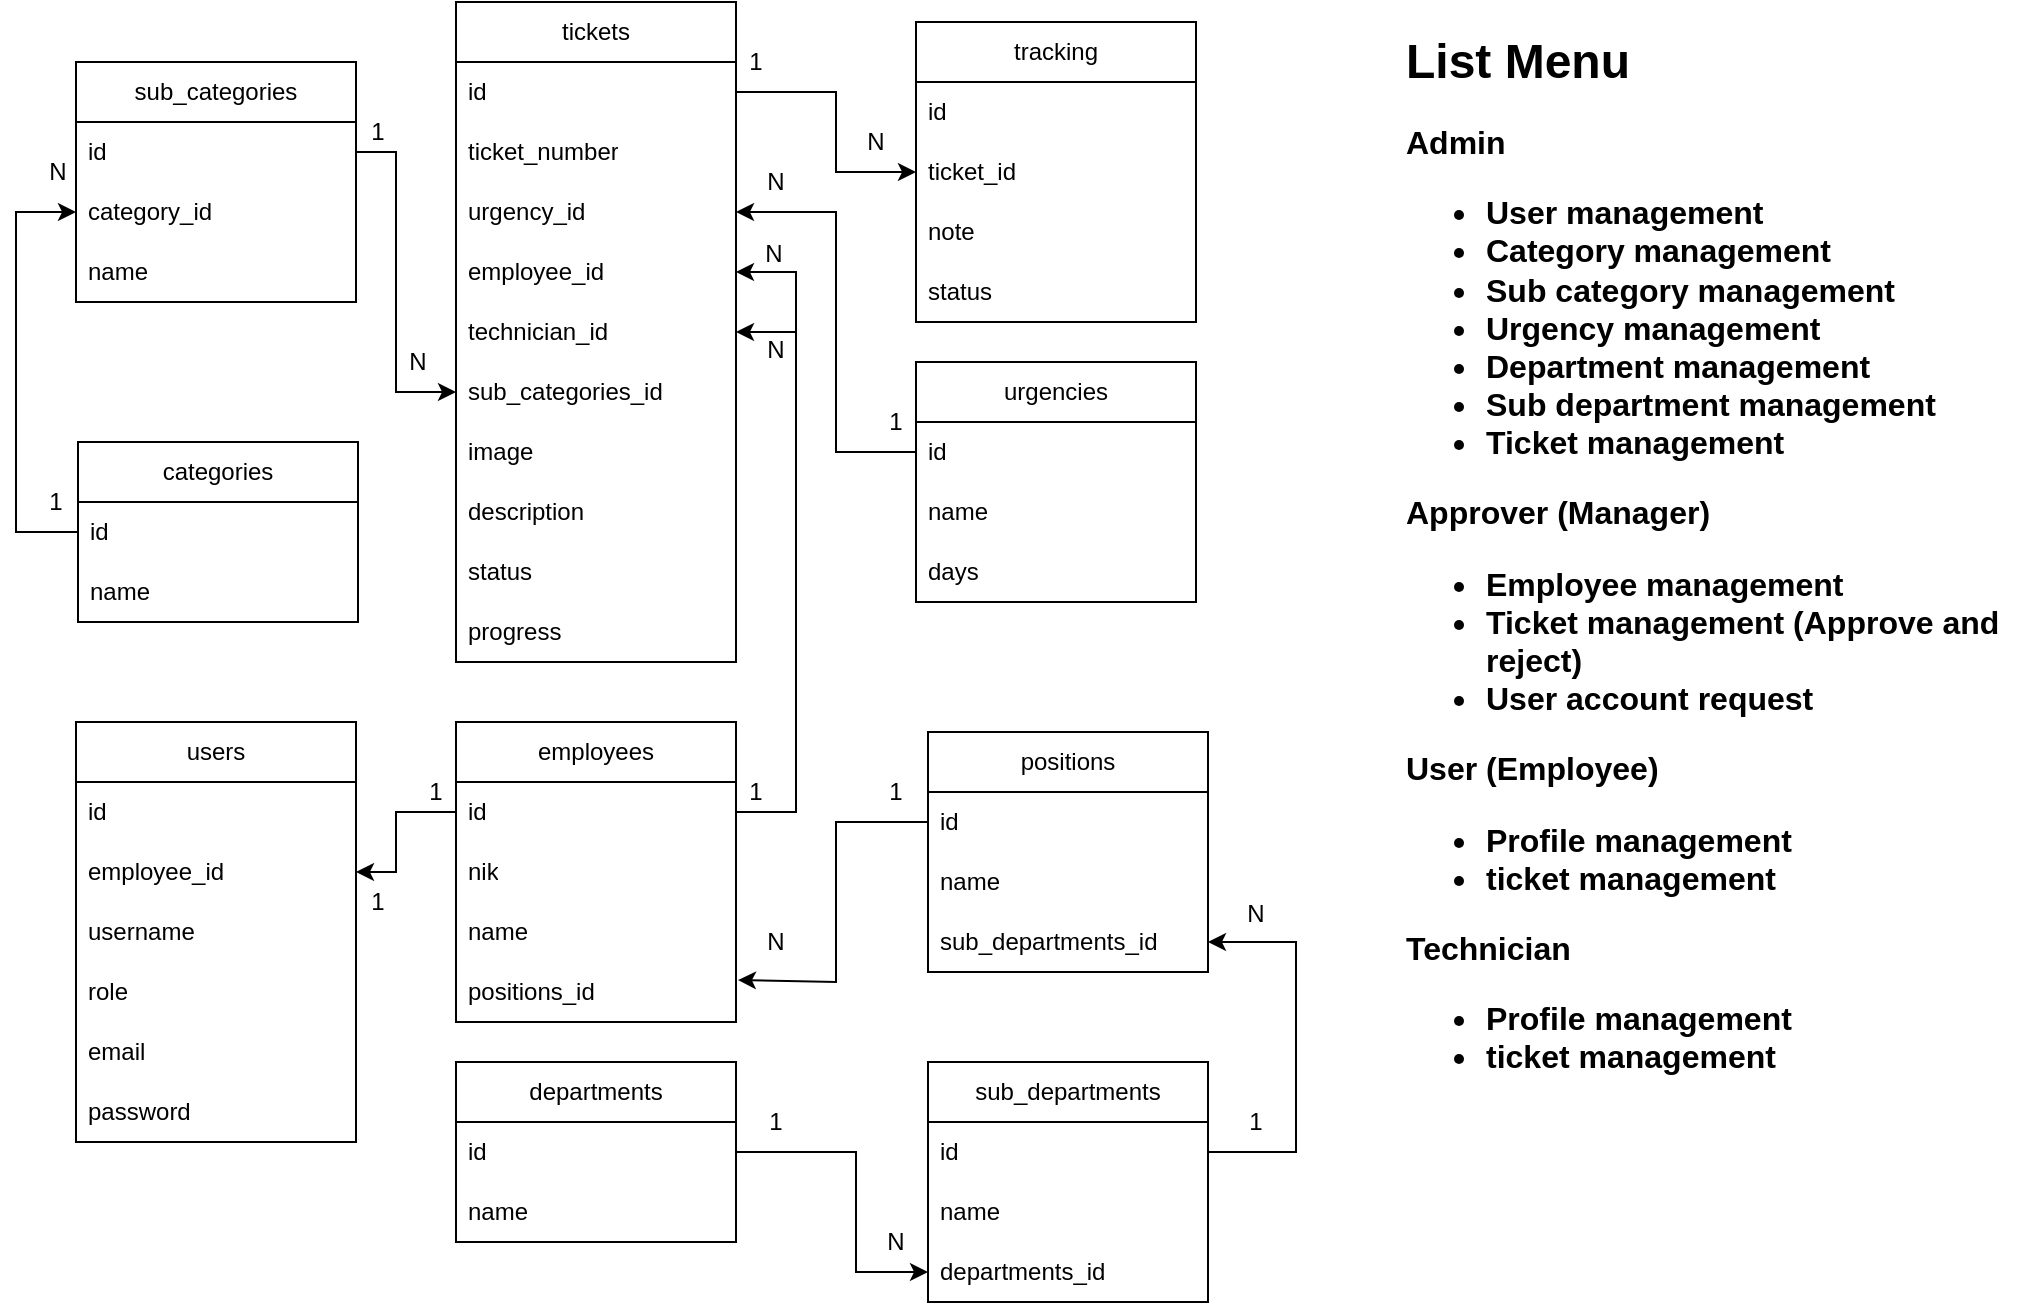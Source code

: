 <mxfile version="20.8.10" type="device"><diagram name="Page-1" id="0EuA_HHqCVJTJ_xs9rzS"><mxGraphModel dx="810" dy="1579" grid="1" gridSize="10" guides="1" tooltips="1" connect="1" arrows="1" fold="1" page="1" pageScale="1" pageWidth="850" pageHeight="1100" math="0" shadow="0"><root><mxCell id="0"/><mxCell id="1" parent="0"/><mxCell id="qsexXVoCJ8P-9sN_48wS-1" value="users" style="swimlane;fontStyle=0;childLayout=stackLayout;horizontal=1;startSize=30;horizontalStack=0;resizeParent=1;resizeParentMax=0;resizeLast=0;collapsible=1;marginBottom=0;whiteSpace=wrap;html=1;" parent="1" vertex="1"><mxGeometry x="100" y="150" width="140" height="210" as="geometry"/></mxCell><mxCell id="qsexXVoCJ8P-9sN_48wS-2" value="id" style="text;strokeColor=none;fillColor=none;align=left;verticalAlign=middle;spacingLeft=4;spacingRight=4;overflow=hidden;points=[[0,0.5],[1,0.5]];portConstraint=eastwest;rotatable=0;whiteSpace=wrap;html=1;" parent="qsexXVoCJ8P-9sN_48wS-1" vertex="1"><mxGeometry y="30" width="140" height="30" as="geometry"/></mxCell><mxCell id="qsexXVoCJ8P-9sN_48wS-28" value="employee_id" style="text;strokeColor=none;fillColor=none;align=left;verticalAlign=middle;spacingLeft=4;spacingRight=4;overflow=hidden;points=[[0,0.5],[1,0.5]];portConstraint=eastwest;rotatable=0;whiteSpace=wrap;html=1;" parent="qsexXVoCJ8P-9sN_48wS-1" vertex="1"><mxGeometry y="60" width="140" height="30" as="geometry"/></mxCell><mxCell id="qsexXVoCJ8P-9sN_48wS-3" value="username" style="text;strokeColor=none;fillColor=none;align=left;verticalAlign=middle;spacingLeft=4;spacingRight=4;overflow=hidden;points=[[0,0.5],[1,0.5]];portConstraint=eastwest;rotatable=0;whiteSpace=wrap;html=1;" parent="qsexXVoCJ8P-9sN_48wS-1" vertex="1"><mxGeometry y="90" width="140" height="30" as="geometry"/></mxCell><mxCell id="LTJpfQezgxCZttNzm3SI-2" value="role" style="text;strokeColor=none;fillColor=none;align=left;verticalAlign=middle;spacingLeft=4;spacingRight=4;overflow=hidden;points=[[0,0.5],[1,0.5]];portConstraint=eastwest;rotatable=0;whiteSpace=wrap;html=1;" vertex="1" parent="qsexXVoCJ8P-9sN_48wS-1"><mxGeometry y="120" width="140" height="30" as="geometry"/></mxCell><mxCell id="qsexXVoCJ8P-9sN_48wS-4" value="email" style="text;strokeColor=none;fillColor=none;align=left;verticalAlign=middle;spacingLeft=4;spacingRight=4;overflow=hidden;points=[[0,0.5],[1,0.5]];portConstraint=eastwest;rotatable=0;whiteSpace=wrap;html=1;" parent="qsexXVoCJ8P-9sN_48wS-1" vertex="1"><mxGeometry y="150" width="140" height="30" as="geometry"/></mxCell><mxCell id="qsexXVoCJ8P-9sN_48wS-5" value="password" style="text;strokeColor=none;fillColor=none;align=left;verticalAlign=middle;spacingLeft=4;spacingRight=4;overflow=hidden;points=[[0,0.5],[1,0.5]];portConstraint=eastwest;rotatable=0;whiteSpace=wrap;html=1;" parent="qsexXVoCJ8P-9sN_48wS-1" vertex="1"><mxGeometry y="180" width="140" height="30" as="geometry"/></mxCell><mxCell id="qsexXVoCJ8P-9sN_48wS-7" value="employees" style="swimlane;fontStyle=0;childLayout=stackLayout;horizontal=1;startSize=30;horizontalStack=0;resizeParent=1;resizeParentMax=0;resizeLast=0;collapsible=1;marginBottom=0;whiteSpace=wrap;html=1;" parent="1" vertex="1"><mxGeometry x="290" y="150" width="140" height="150" as="geometry"/></mxCell><mxCell id="qsexXVoCJ8P-9sN_48wS-8" value="id" style="text;strokeColor=none;fillColor=none;align=left;verticalAlign=middle;spacingLeft=4;spacingRight=4;overflow=hidden;points=[[0,0.5],[1,0.5]];portConstraint=eastwest;rotatable=0;whiteSpace=wrap;html=1;" parent="qsexXVoCJ8P-9sN_48wS-7" vertex="1"><mxGeometry y="30" width="140" height="30" as="geometry"/></mxCell><mxCell id="qsexXVoCJ8P-9sN_48wS-9" value="nik" style="text;strokeColor=none;fillColor=none;align=left;verticalAlign=middle;spacingLeft=4;spacingRight=4;overflow=hidden;points=[[0,0.5],[1,0.5]];portConstraint=eastwest;rotatable=0;whiteSpace=wrap;html=1;" parent="qsexXVoCJ8P-9sN_48wS-7" vertex="1"><mxGeometry y="60" width="140" height="30" as="geometry"/></mxCell><mxCell id="qsexXVoCJ8P-9sN_48wS-10" value="name" style="text;strokeColor=none;fillColor=none;align=left;verticalAlign=middle;spacingLeft=4;spacingRight=4;overflow=hidden;points=[[0,0.5],[1,0.5]];portConstraint=eastwest;rotatable=0;whiteSpace=wrap;html=1;" parent="qsexXVoCJ8P-9sN_48wS-7" vertex="1"><mxGeometry y="90" width="140" height="30" as="geometry"/></mxCell><mxCell id="qsexXVoCJ8P-9sN_48wS-11" value="positions_id" style="text;strokeColor=none;fillColor=none;align=left;verticalAlign=middle;spacingLeft=4;spacingRight=4;overflow=hidden;points=[[0,0.5],[1,0.5]];portConstraint=eastwest;rotatable=0;whiteSpace=wrap;html=1;" parent="qsexXVoCJ8P-9sN_48wS-7" vertex="1"><mxGeometry y="120" width="140" height="30" as="geometry"/></mxCell><mxCell id="qsexXVoCJ8P-9sN_48wS-21" value="positions" style="swimlane;fontStyle=0;childLayout=stackLayout;horizontal=1;startSize=30;horizontalStack=0;resizeParent=1;resizeParentMax=0;resizeLast=0;collapsible=1;marginBottom=0;whiteSpace=wrap;html=1;" parent="1" vertex="1"><mxGeometry x="526" y="155" width="140" height="120" as="geometry"/></mxCell><mxCell id="qsexXVoCJ8P-9sN_48wS-22" value="id" style="text;strokeColor=none;fillColor=none;align=left;verticalAlign=middle;spacingLeft=4;spacingRight=4;overflow=hidden;points=[[0,0.5],[1,0.5]];portConstraint=eastwest;rotatable=0;whiteSpace=wrap;html=1;" parent="qsexXVoCJ8P-9sN_48wS-21" vertex="1"><mxGeometry y="30" width="140" height="30" as="geometry"/></mxCell><mxCell id="qsexXVoCJ8P-9sN_48wS-23" value="name" style="text;strokeColor=none;fillColor=none;align=left;verticalAlign=middle;spacingLeft=4;spacingRight=4;overflow=hidden;points=[[0,0.5],[1,0.5]];portConstraint=eastwest;rotatable=0;whiteSpace=wrap;html=1;" parent="qsexXVoCJ8P-9sN_48wS-21" vertex="1"><mxGeometry y="60" width="140" height="30" as="geometry"/></mxCell><mxCell id="qsexXVoCJ8P-9sN_48wS-29" value="sub_departments_id" style="text;strokeColor=none;fillColor=none;align=left;verticalAlign=middle;spacingLeft=4;spacingRight=4;overflow=hidden;points=[[0,0.5],[1,0.5]];portConstraint=eastwest;rotatable=0;whiteSpace=wrap;html=1;" parent="qsexXVoCJ8P-9sN_48wS-21" vertex="1"><mxGeometry y="90" width="140" height="30" as="geometry"/></mxCell><mxCell id="qsexXVoCJ8P-9sN_48wS-31" value="" style="endArrow=classic;html=1;rounded=0;exitX=0;exitY=0.5;exitDx=0;exitDy=0;entryX=1.007;entryY=0.3;entryDx=0;entryDy=0;entryPerimeter=0;" parent="1" source="qsexXVoCJ8P-9sN_48wS-22" target="qsexXVoCJ8P-9sN_48wS-11" edge="1"><mxGeometry width="50" height="50" relative="1" as="geometry"><mxPoint x="400" y="310" as="sourcePoint"/><mxPoint x="450" y="260" as="targetPoint"/><Array as="points"><mxPoint x="480" y="200"/><mxPoint x="480" y="280"/></Array></mxGeometry></mxCell><mxCell id="qsexXVoCJ8P-9sN_48wS-32" value="" style="endArrow=classic;html=1;rounded=0;exitX=0;exitY=0.5;exitDx=0;exitDy=0;entryX=1;entryY=0.5;entryDx=0;entryDy=0;" parent="1" source="qsexXVoCJ8P-9sN_48wS-8" target="qsexXVoCJ8P-9sN_48wS-28" edge="1"><mxGeometry width="50" height="50" relative="1" as="geometry"><mxPoint x="400" y="310" as="sourcePoint"/><mxPoint x="450" y="260" as="targetPoint"/><Array as="points"><mxPoint x="260" y="195"/><mxPoint x="260" y="225"/></Array></mxGeometry></mxCell><mxCell id="qsexXVoCJ8P-9sN_48wS-34" value="sub_departments" style="swimlane;fontStyle=0;childLayout=stackLayout;horizontal=1;startSize=30;horizontalStack=0;resizeParent=1;resizeParentMax=0;resizeLast=0;collapsible=1;marginBottom=0;whiteSpace=wrap;html=1;" parent="1" vertex="1"><mxGeometry x="526" y="320" width="140" height="120" as="geometry"/></mxCell><mxCell id="qsexXVoCJ8P-9sN_48wS-35" value="id" style="text;strokeColor=none;fillColor=none;align=left;verticalAlign=middle;spacingLeft=4;spacingRight=4;overflow=hidden;points=[[0,0.5],[1,0.5]];portConstraint=eastwest;rotatable=0;whiteSpace=wrap;html=1;" parent="qsexXVoCJ8P-9sN_48wS-34" vertex="1"><mxGeometry y="30" width="140" height="30" as="geometry"/></mxCell><mxCell id="qsexXVoCJ8P-9sN_48wS-36" value="name" style="text;strokeColor=none;fillColor=none;align=left;verticalAlign=middle;spacingLeft=4;spacingRight=4;overflow=hidden;points=[[0,0.5],[1,0.5]];portConstraint=eastwest;rotatable=0;whiteSpace=wrap;html=1;" parent="qsexXVoCJ8P-9sN_48wS-34" vertex="1"><mxGeometry y="60" width="140" height="30" as="geometry"/></mxCell><mxCell id="qsexXVoCJ8P-9sN_48wS-42" value="departments_id" style="text;strokeColor=none;fillColor=none;align=left;verticalAlign=middle;spacingLeft=4;spacingRight=4;overflow=hidden;points=[[0,0.5],[1,0.5]];portConstraint=eastwest;rotatable=0;whiteSpace=wrap;html=1;" parent="qsexXVoCJ8P-9sN_48wS-34" vertex="1"><mxGeometry y="90" width="140" height="30" as="geometry"/></mxCell><mxCell id="qsexXVoCJ8P-9sN_48wS-38" value="" style="endArrow=classic;html=1;rounded=0;exitX=1;exitY=0.5;exitDx=0;exitDy=0;entryX=1;entryY=0.5;entryDx=0;entryDy=0;" parent="1" source="qsexXVoCJ8P-9sN_48wS-35" target="qsexXVoCJ8P-9sN_48wS-29" edge="1"><mxGeometry width="50" height="50" relative="1" as="geometry"><mxPoint x="400" y="310" as="sourcePoint"/><mxPoint x="450" y="260" as="targetPoint"/><Array as="points"><mxPoint x="710" y="365"/><mxPoint x="710" y="260"/></Array></mxGeometry></mxCell><mxCell id="qsexXVoCJ8P-9sN_48wS-39" value="departments" style="swimlane;fontStyle=0;childLayout=stackLayout;horizontal=1;startSize=30;horizontalStack=0;resizeParent=1;resizeParentMax=0;resizeLast=0;collapsible=1;marginBottom=0;whiteSpace=wrap;html=1;" parent="1" vertex="1"><mxGeometry x="290" y="320" width="140" height="90" as="geometry"/></mxCell><mxCell id="qsexXVoCJ8P-9sN_48wS-40" value="id" style="text;strokeColor=none;fillColor=none;align=left;verticalAlign=middle;spacingLeft=4;spacingRight=4;overflow=hidden;points=[[0,0.5],[1,0.5]];portConstraint=eastwest;rotatable=0;whiteSpace=wrap;html=1;" parent="qsexXVoCJ8P-9sN_48wS-39" vertex="1"><mxGeometry y="30" width="140" height="30" as="geometry"/></mxCell><mxCell id="qsexXVoCJ8P-9sN_48wS-41" value="name" style="text;strokeColor=none;fillColor=none;align=left;verticalAlign=middle;spacingLeft=4;spacingRight=4;overflow=hidden;points=[[0,0.5],[1,0.5]];portConstraint=eastwest;rotatable=0;whiteSpace=wrap;html=1;" parent="qsexXVoCJ8P-9sN_48wS-39" vertex="1"><mxGeometry y="60" width="140" height="30" as="geometry"/></mxCell><mxCell id="qsexXVoCJ8P-9sN_48wS-43" value="" style="endArrow=classic;html=1;rounded=0;exitX=1;exitY=0.5;exitDx=0;exitDy=0;entryX=0;entryY=0.5;entryDx=0;entryDy=0;" parent="1" source="qsexXVoCJ8P-9sN_48wS-40" target="qsexXVoCJ8P-9sN_48wS-42" edge="1"><mxGeometry width="50" height="50" relative="1" as="geometry"><mxPoint x="400" y="310" as="sourcePoint"/><mxPoint x="450" y="260" as="targetPoint"/><Array as="points"><mxPoint x="490" y="365"/><mxPoint x="490" y="425"/></Array></mxGeometry></mxCell><mxCell id="qsexXVoCJ8P-9sN_48wS-44" value="tickets" style="swimlane;fontStyle=0;childLayout=stackLayout;horizontal=1;startSize=30;horizontalStack=0;resizeParent=1;resizeParentMax=0;resizeLast=0;collapsible=1;marginBottom=0;whiteSpace=wrap;html=1;" parent="1" vertex="1"><mxGeometry x="290" y="-210" width="140" height="330" as="geometry"/></mxCell><mxCell id="qsexXVoCJ8P-9sN_48wS-45" value="id" style="text;strokeColor=none;fillColor=none;align=left;verticalAlign=middle;spacingLeft=4;spacingRight=4;overflow=hidden;points=[[0,0.5],[1,0.5]];portConstraint=eastwest;rotatable=0;whiteSpace=wrap;html=1;" parent="qsexXVoCJ8P-9sN_48wS-44" vertex="1"><mxGeometry y="30" width="140" height="30" as="geometry"/></mxCell><mxCell id="qsexXVoCJ8P-9sN_48wS-46" value="ticket_number" style="text;strokeColor=none;fillColor=none;align=left;verticalAlign=middle;spacingLeft=4;spacingRight=4;overflow=hidden;points=[[0,0.5],[1,0.5]];portConstraint=eastwest;rotatable=0;whiteSpace=wrap;html=1;" parent="qsexXVoCJ8P-9sN_48wS-44" vertex="1"><mxGeometry y="60" width="140" height="30" as="geometry"/></mxCell><mxCell id="qsexXVoCJ8P-9sN_48wS-87" value="urgency_id" style="text;strokeColor=none;fillColor=none;align=left;verticalAlign=middle;spacingLeft=4;spacingRight=4;overflow=hidden;points=[[0,0.5],[1,0.5]];portConstraint=eastwest;rotatable=0;whiteSpace=wrap;html=1;" parent="qsexXVoCJ8P-9sN_48wS-44" vertex="1"><mxGeometry y="90" width="140" height="30" as="geometry"/></mxCell><mxCell id="qsexXVoCJ8P-9sN_48wS-47" value="employee_id" style="text;strokeColor=none;fillColor=none;align=left;verticalAlign=middle;spacingLeft=4;spacingRight=4;overflow=hidden;points=[[0,0.5],[1,0.5]];portConstraint=eastwest;rotatable=0;whiteSpace=wrap;html=1;" parent="qsexXVoCJ8P-9sN_48wS-44" vertex="1"><mxGeometry y="120" width="140" height="30" as="geometry"/></mxCell><mxCell id="qsexXVoCJ8P-9sN_48wS-54" value="technician_id" style="text;strokeColor=none;fillColor=none;align=left;verticalAlign=middle;spacingLeft=4;spacingRight=4;overflow=hidden;points=[[0,0.5],[1,0.5]];portConstraint=eastwest;rotatable=0;whiteSpace=wrap;html=1;" parent="qsexXVoCJ8P-9sN_48wS-44" vertex="1"><mxGeometry y="150" width="140" height="30" as="geometry"/></mxCell><mxCell id="qsexXVoCJ8P-9sN_48wS-48" value="sub_categories_id" style="text;strokeColor=none;fillColor=none;align=left;verticalAlign=middle;spacingLeft=4;spacingRight=4;overflow=hidden;points=[[0,0.5],[1,0.5]];portConstraint=eastwest;rotatable=0;whiteSpace=wrap;html=1;" parent="qsexXVoCJ8P-9sN_48wS-44" vertex="1"><mxGeometry y="180" width="140" height="30" as="geometry"/></mxCell><mxCell id="qsexXVoCJ8P-9sN_48wS-49" value="image" style="text;strokeColor=none;fillColor=none;align=left;verticalAlign=middle;spacingLeft=4;spacingRight=4;overflow=hidden;points=[[0,0.5],[1,0.5]];portConstraint=eastwest;rotatable=0;whiteSpace=wrap;html=1;" parent="qsexXVoCJ8P-9sN_48wS-44" vertex="1"><mxGeometry y="210" width="140" height="30" as="geometry"/></mxCell><mxCell id="qsexXVoCJ8P-9sN_48wS-51" value="description" style="text;strokeColor=none;fillColor=none;align=left;verticalAlign=middle;spacingLeft=4;spacingRight=4;overflow=hidden;points=[[0,0.5],[1,0.5]];portConstraint=eastwest;rotatable=0;whiteSpace=wrap;html=1;" parent="qsexXVoCJ8P-9sN_48wS-44" vertex="1"><mxGeometry y="240" width="140" height="30" as="geometry"/></mxCell><mxCell id="qsexXVoCJ8P-9sN_48wS-52" value="status" style="text;strokeColor=none;fillColor=none;align=left;verticalAlign=middle;spacingLeft=4;spacingRight=4;overflow=hidden;points=[[0,0.5],[1,0.5]];portConstraint=eastwest;rotatable=0;whiteSpace=wrap;html=1;" parent="qsexXVoCJ8P-9sN_48wS-44" vertex="1"><mxGeometry y="270" width="140" height="30" as="geometry"/></mxCell><mxCell id="qsexXVoCJ8P-9sN_48wS-53" value="progress" style="text;strokeColor=none;fillColor=none;align=left;verticalAlign=middle;spacingLeft=4;spacingRight=4;overflow=hidden;points=[[0,0.5],[1,0.5]];portConstraint=eastwest;rotatable=0;whiteSpace=wrap;html=1;" parent="qsexXVoCJ8P-9sN_48wS-44" vertex="1"><mxGeometry y="300" width="140" height="30" as="geometry"/></mxCell><mxCell id="qsexXVoCJ8P-9sN_48wS-55" value="" style="endArrow=classic;html=1;rounded=0;entryX=1;entryY=0.5;entryDx=0;entryDy=0;exitX=1;exitY=0.5;exitDx=0;exitDy=0;" parent="1" source="qsexXVoCJ8P-9sN_48wS-8" target="qsexXVoCJ8P-9sN_48wS-47" edge="1"><mxGeometry width="50" height="50" relative="1" as="geometry"><mxPoint x="160" y="100" as="sourcePoint"/><mxPoint x="210" y="50" as="targetPoint"/><Array as="points"><mxPoint x="460" y="195"/><mxPoint x="460" y="-75"/></Array></mxGeometry></mxCell><mxCell id="qsexXVoCJ8P-9sN_48wS-57" value="" style="endArrow=classic;html=1;rounded=0;entryX=1;entryY=0.5;entryDx=0;entryDy=0;exitX=1;exitY=0.5;exitDx=0;exitDy=0;" parent="1" source="qsexXVoCJ8P-9sN_48wS-8" target="qsexXVoCJ8P-9sN_48wS-54" edge="1"><mxGeometry width="50" height="50" relative="1" as="geometry"><mxPoint x="160" y="100" as="sourcePoint"/><mxPoint x="210" y="50" as="targetPoint"/><Array as="points"><mxPoint x="460" y="195"/><mxPoint x="460" y="-45"/></Array></mxGeometry></mxCell><mxCell id="qsexXVoCJ8P-9sN_48wS-58" value="categories" style="swimlane;fontStyle=0;childLayout=stackLayout;horizontal=1;startSize=30;horizontalStack=0;resizeParent=1;resizeParentMax=0;resizeLast=0;collapsible=1;marginBottom=0;whiteSpace=wrap;html=1;" parent="1" vertex="1"><mxGeometry x="101" y="10" width="140" height="90" as="geometry"/></mxCell><mxCell id="qsexXVoCJ8P-9sN_48wS-59" value="id" style="text;strokeColor=none;fillColor=none;align=left;verticalAlign=middle;spacingLeft=4;spacingRight=4;overflow=hidden;points=[[0,0.5],[1,0.5]];portConstraint=eastwest;rotatable=0;whiteSpace=wrap;html=1;" parent="qsexXVoCJ8P-9sN_48wS-58" vertex="1"><mxGeometry y="30" width="140" height="30" as="geometry"/></mxCell><mxCell id="qsexXVoCJ8P-9sN_48wS-60" value="name" style="text;strokeColor=none;fillColor=none;align=left;verticalAlign=middle;spacingLeft=4;spacingRight=4;overflow=hidden;points=[[0,0.5],[1,0.5]];portConstraint=eastwest;rotatable=0;whiteSpace=wrap;html=1;" parent="qsexXVoCJ8P-9sN_48wS-58" vertex="1"><mxGeometry y="60" width="140" height="30" as="geometry"/></mxCell><mxCell id="qsexXVoCJ8P-9sN_48wS-64" value="sub_categories" style="swimlane;fontStyle=0;childLayout=stackLayout;horizontal=1;startSize=30;horizontalStack=0;resizeParent=1;resizeParentMax=0;resizeLast=0;collapsible=1;marginBottom=0;whiteSpace=wrap;html=1;" parent="1" vertex="1"><mxGeometry x="100" y="-180" width="140" height="120" as="geometry"/></mxCell><mxCell id="qsexXVoCJ8P-9sN_48wS-65" value="id" style="text;strokeColor=none;fillColor=none;align=left;verticalAlign=middle;spacingLeft=4;spacingRight=4;overflow=hidden;points=[[0,0.5],[1,0.5]];portConstraint=eastwest;rotatable=0;whiteSpace=wrap;html=1;" parent="qsexXVoCJ8P-9sN_48wS-64" vertex="1"><mxGeometry y="30" width="140" height="30" as="geometry"/></mxCell><mxCell id="qsexXVoCJ8P-9sN_48wS-67" value="category_id" style="text;strokeColor=none;fillColor=none;align=left;verticalAlign=middle;spacingLeft=4;spacingRight=4;overflow=hidden;points=[[0,0.5],[1,0.5]];portConstraint=eastwest;rotatable=0;whiteSpace=wrap;html=1;" parent="qsexXVoCJ8P-9sN_48wS-64" vertex="1"><mxGeometry y="60" width="140" height="30" as="geometry"/></mxCell><mxCell id="qsexXVoCJ8P-9sN_48wS-66" value="name" style="text;strokeColor=none;fillColor=none;align=left;verticalAlign=middle;spacingLeft=4;spacingRight=4;overflow=hidden;points=[[0,0.5],[1,0.5]];portConstraint=eastwest;rotatable=0;whiteSpace=wrap;html=1;" parent="qsexXVoCJ8P-9sN_48wS-64" vertex="1"><mxGeometry y="90" width="140" height="30" as="geometry"/></mxCell><mxCell id="qsexXVoCJ8P-9sN_48wS-68" value="" style="endArrow=classic;html=1;rounded=0;exitX=0;exitY=0.5;exitDx=0;exitDy=0;entryX=0;entryY=0.5;entryDx=0;entryDy=0;" parent="1" source="qsexXVoCJ8P-9sN_48wS-59" target="qsexXVoCJ8P-9sN_48wS-67" edge="1"><mxGeometry width="50" height="50" relative="1" as="geometry"><mxPoint x="290" y="80" as="sourcePoint"/><mxPoint x="340" y="30" as="targetPoint"/><Array as="points"><mxPoint x="70" y="55"/><mxPoint x="70" y="-105"/></Array></mxGeometry></mxCell><mxCell id="qsexXVoCJ8P-9sN_48wS-69" value="" style="endArrow=classic;html=1;rounded=0;exitX=1;exitY=0.5;exitDx=0;exitDy=0;entryX=0;entryY=0.5;entryDx=0;entryDy=0;" parent="1" source="qsexXVoCJ8P-9sN_48wS-65" target="qsexXVoCJ8P-9sN_48wS-48" edge="1"><mxGeometry width="50" height="50" relative="1" as="geometry"><mxPoint x="290" y="80" as="sourcePoint"/><mxPoint x="340" y="30" as="targetPoint"/><Array as="points"><mxPoint x="260" y="-135"/><mxPoint x="260" y="-15"/></Array></mxGeometry></mxCell><mxCell id="qsexXVoCJ8P-9sN_48wS-70" value="tracking" style="swimlane;fontStyle=0;childLayout=stackLayout;horizontal=1;startSize=30;horizontalStack=0;resizeParent=1;resizeParentMax=0;resizeLast=0;collapsible=1;marginBottom=0;whiteSpace=wrap;html=1;" parent="1" vertex="1"><mxGeometry x="520" y="-200" width="140" height="150" as="geometry"/></mxCell><mxCell id="qsexXVoCJ8P-9sN_48wS-71" value="id" style="text;strokeColor=none;fillColor=none;align=left;verticalAlign=middle;spacingLeft=4;spacingRight=4;overflow=hidden;points=[[0,0.5],[1,0.5]];portConstraint=eastwest;rotatable=0;whiteSpace=wrap;html=1;" parent="qsexXVoCJ8P-9sN_48wS-70" vertex="1"><mxGeometry y="30" width="140" height="30" as="geometry"/></mxCell><mxCell id="qsexXVoCJ8P-9sN_48wS-80" value="ticket_id" style="text;strokeColor=none;fillColor=none;align=left;verticalAlign=middle;spacingLeft=4;spacingRight=4;overflow=hidden;points=[[0,0.5],[1,0.5]];portConstraint=eastwest;rotatable=0;whiteSpace=wrap;html=1;" parent="qsexXVoCJ8P-9sN_48wS-70" vertex="1"><mxGeometry y="60" width="140" height="30" as="geometry"/></mxCell><mxCell id="qsexXVoCJ8P-9sN_48wS-72" value="note" style="text;strokeColor=none;fillColor=none;align=left;verticalAlign=middle;spacingLeft=4;spacingRight=4;overflow=hidden;points=[[0,0.5],[1,0.5]];portConstraint=eastwest;rotatable=0;whiteSpace=wrap;html=1;" parent="qsexXVoCJ8P-9sN_48wS-70" vertex="1"><mxGeometry y="90" width="140" height="30" as="geometry"/></mxCell><mxCell id="qsexXVoCJ8P-9sN_48wS-73" value="status" style="text;strokeColor=none;fillColor=none;align=left;verticalAlign=middle;spacingLeft=4;spacingRight=4;overflow=hidden;points=[[0,0.5],[1,0.5]];portConstraint=eastwest;rotatable=0;whiteSpace=wrap;html=1;" parent="qsexXVoCJ8P-9sN_48wS-70" vertex="1"><mxGeometry y="120" width="140" height="30" as="geometry"/></mxCell><mxCell id="qsexXVoCJ8P-9sN_48wS-81" value="" style="endArrow=classic;html=1;rounded=0;exitX=1;exitY=0.5;exitDx=0;exitDy=0;entryX=0;entryY=0.5;entryDx=0;entryDy=0;" parent="1" source="qsexXVoCJ8P-9sN_48wS-45" target="qsexXVoCJ8P-9sN_48wS-80" edge="1"><mxGeometry width="50" height="50" relative="1" as="geometry"><mxPoint x="290" y="70" as="sourcePoint"/><mxPoint x="340" y="20" as="targetPoint"/><Array as="points"><mxPoint x="480" y="-165"/><mxPoint x="480" y="-125"/></Array></mxGeometry></mxCell><mxCell id="qsexXVoCJ8P-9sN_48wS-82" value="urgencies" style="swimlane;fontStyle=0;childLayout=stackLayout;horizontal=1;startSize=30;horizontalStack=0;resizeParent=1;resizeParentMax=0;resizeLast=0;collapsible=1;marginBottom=0;whiteSpace=wrap;html=1;" parent="1" vertex="1"><mxGeometry x="520" y="-30" width="140" height="120" as="geometry"/></mxCell><mxCell id="qsexXVoCJ8P-9sN_48wS-83" value="id" style="text;strokeColor=none;fillColor=none;align=left;verticalAlign=middle;spacingLeft=4;spacingRight=4;overflow=hidden;points=[[0,0.5],[1,0.5]];portConstraint=eastwest;rotatable=0;whiteSpace=wrap;html=1;" parent="qsexXVoCJ8P-9sN_48wS-82" vertex="1"><mxGeometry y="30" width="140" height="30" as="geometry"/></mxCell><mxCell id="qsexXVoCJ8P-9sN_48wS-84" value="name" style="text;strokeColor=none;fillColor=none;align=left;verticalAlign=middle;spacingLeft=4;spacingRight=4;overflow=hidden;points=[[0,0.5],[1,0.5]];portConstraint=eastwest;rotatable=0;whiteSpace=wrap;html=1;" parent="qsexXVoCJ8P-9sN_48wS-82" vertex="1"><mxGeometry y="60" width="140" height="30" as="geometry"/></mxCell><mxCell id="qsexXVoCJ8P-9sN_48wS-85" value="days" style="text;strokeColor=none;fillColor=none;align=left;verticalAlign=middle;spacingLeft=4;spacingRight=4;overflow=hidden;points=[[0,0.5],[1,0.5]];portConstraint=eastwest;rotatable=0;whiteSpace=wrap;html=1;" parent="qsexXVoCJ8P-9sN_48wS-82" vertex="1"><mxGeometry y="90" width="140" height="30" as="geometry"/></mxCell><mxCell id="qsexXVoCJ8P-9sN_48wS-88" value="" style="endArrow=classic;html=1;rounded=0;entryX=1;entryY=0.5;entryDx=0;entryDy=0;exitX=0;exitY=0.5;exitDx=0;exitDy=0;" parent="1" source="qsexXVoCJ8P-9sN_48wS-83" target="qsexXVoCJ8P-9sN_48wS-87" edge="1"><mxGeometry width="50" height="50" relative="1" as="geometry"><mxPoint x="290" y="-40" as="sourcePoint"/><mxPoint x="340" y="-90" as="targetPoint"/><Array as="points"><mxPoint x="480" y="15"/><mxPoint x="480" y="-105"/></Array></mxGeometry></mxCell><mxCell id="qsexXVoCJ8P-9sN_48wS-89" value="1" style="text;html=1;strokeColor=none;fillColor=none;align=center;verticalAlign=middle;whiteSpace=wrap;rounded=0;" parent="1" vertex="1"><mxGeometry x="440" y="340" width="20" height="20" as="geometry"/></mxCell><mxCell id="qsexXVoCJ8P-9sN_48wS-90" value="N" style="text;html=1;strokeColor=none;fillColor=none;align=center;verticalAlign=middle;whiteSpace=wrap;rounded=0;" parent="1" vertex="1"><mxGeometry x="500" y="400" width="20" height="20" as="geometry"/></mxCell><mxCell id="qsexXVoCJ8P-9sN_48wS-91" value="1" style="text;html=1;strokeColor=none;fillColor=none;align=center;verticalAlign=middle;whiteSpace=wrap;rounded=0;" parent="1" vertex="1"><mxGeometry x="680" y="340" width="20" height="20" as="geometry"/></mxCell><mxCell id="qsexXVoCJ8P-9sN_48wS-92" value="N" style="text;html=1;strokeColor=none;fillColor=none;align=center;verticalAlign=middle;whiteSpace=wrap;rounded=0;" parent="1" vertex="1"><mxGeometry x="680" y="236" width="20" height="20" as="geometry"/></mxCell><mxCell id="qsexXVoCJ8P-9sN_48wS-93" value="1" style="text;html=1;strokeColor=none;fillColor=none;align=center;verticalAlign=middle;whiteSpace=wrap;rounded=0;" parent="1" vertex="1"><mxGeometry x="500" y="175" width="20" height="20" as="geometry"/></mxCell><mxCell id="qsexXVoCJ8P-9sN_48wS-94" value="N" style="text;html=1;strokeColor=none;fillColor=none;align=center;verticalAlign=middle;whiteSpace=wrap;rounded=0;" parent="1" vertex="1"><mxGeometry x="440" y="250" width="20" height="20" as="geometry"/></mxCell><mxCell id="qsexXVoCJ8P-9sN_48wS-95" value="1" style="text;html=1;strokeColor=none;fillColor=none;align=center;verticalAlign=middle;whiteSpace=wrap;rounded=0;" parent="1" vertex="1"><mxGeometry x="270" y="175" width="20" height="20" as="geometry"/></mxCell><mxCell id="qsexXVoCJ8P-9sN_48wS-96" value="1" style="text;html=1;strokeColor=none;fillColor=none;align=center;verticalAlign=middle;whiteSpace=wrap;rounded=0;" parent="1" vertex="1"><mxGeometry x="241" y="230" width="20" height="20" as="geometry"/></mxCell><mxCell id="qsexXVoCJ8P-9sN_48wS-97" value="1" style="text;html=1;strokeColor=none;fillColor=none;align=center;verticalAlign=middle;whiteSpace=wrap;rounded=0;" parent="1" vertex="1"><mxGeometry x="80" y="30" width="20" height="20" as="geometry"/></mxCell><mxCell id="qsexXVoCJ8P-9sN_48wS-98" value="N" style="text;html=1;strokeColor=none;fillColor=none;align=center;verticalAlign=middle;whiteSpace=wrap;rounded=0;" parent="1" vertex="1"><mxGeometry x="81" y="-135" width="20" height="20" as="geometry"/></mxCell><mxCell id="qsexXVoCJ8P-9sN_48wS-99" value="1" style="text;html=1;strokeColor=none;fillColor=none;align=center;verticalAlign=middle;whiteSpace=wrap;rounded=0;" parent="1" vertex="1"><mxGeometry x="241" y="-155" width="20" height="20" as="geometry"/></mxCell><mxCell id="qsexXVoCJ8P-9sN_48wS-100" value="N" style="text;html=1;strokeColor=none;fillColor=none;align=center;verticalAlign=middle;whiteSpace=wrap;rounded=0;" parent="1" vertex="1"><mxGeometry x="261" y="-40" width="20" height="20" as="geometry"/></mxCell><mxCell id="qsexXVoCJ8P-9sN_48wS-101" value="1" style="text;html=1;strokeColor=none;fillColor=none;align=center;verticalAlign=middle;whiteSpace=wrap;rounded=0;" parent="1" vertex="1"><mxGeometry x="430" y="-190" width="20" height="20" as="geometry"/></mxCell><mxCell id="qsexXVoCJ8P-9sN_48wS-102" value="N" style="text;html=1;strokeColor=none;fillColor=none;align=center;verticalAlign=middle;whiteSpace=wrap;rounded=0;" parent="1" vertex="1"><mxGeometry x="490" y="-150" width="20" height="20" as="geometry"/></mxCell><mxCell id="qsexXVoCJ8P-9sN_48wS-103" value="N" style="text;html=1;strokeColor=none;fillColor=none;align=center;verticalAlign=middle;whiteSpace=wrap;rounded=0;" parent="1" vertex="1"><mxGeometry x="440" y="-130" width="20" height="20" as="geometry"/></mxCell><mxCell id="qsexXVoCJ8P-9sN_48wS-104" value="1" style="text;html=1;strokeColor=none;fillColor=none;align=center;verticalAlign=middle;whiteSpace=wrap;rounded=0;" parent="1" vertex="1"><mxGeometry x="500" y="-10" width="20" height="20" as="geometry"/></mxCell><mxCell id="qsexXVoCJ8P-9sN_48wS-105" value="1" style="text;html=1;strokeColor=none;fillColor=none;align=center;verticalAlign=middle;whiteSpace=wrap;rounded=0;" parent="1" vertex="1"><mxGeometry x="430" y="175" width="20" height="20" as="geometry"/></mxCell><mxCell id="qsexXVoCJ8P-9sN_48wS-106" value="N" style="text;html=1;strokeColor=none;fillColor=none;align=center;verticalAlign=middle;whiteSpace=wrap;rounded=0;" parent="1" vertex="1"><mxGeometry x="440" y="-46" width="20" height="20" as="geometry"/></mxCell><mxCell id="qsexXVoCJ8P-9sN_48wS-107" value="N" style="text;html=1;strokeColor=none;fillColor=none;align=center;verticalAlign=middle;whiteSpace=wrap;rounded=0;" parent="1" vertex="1"><mxGeometry x="439" y="-94" width="20" height="20" as="geometry"/></mxCell><mxCell id="LTJpfQezgxCZttNzm3SI-1" value="&lt;h1&gt;List Menu&lt;/h1&gt;&lt;div style=&quot;font-size: 16px;&quot;&gt;&lt;b style=&quot;&quot;&gt;&lt;font style=&quot;font-size: 16px;&quot;&gt;Admin&lt;/font&gt;&lt;/b&gt;&lt;/div&gt;&lt;div style=&quot;&quot;&gt;&lt;ul style=&quot;font-size: 16px;&quot;&gt;&lt;li&gt;&lt;b style=&quot;&quot;&gt;&lt;font style=&quot;font-size: 16px;&quot;&gt;User management&lt;/font&gt;&lt;/b&gt;&lt;/li&gt;&lt;li&gt;&lt;b style=&quot;&quot;&gt;&lt;font style=&quot;font-size: 16px;&quot;&gt;Category management&lt;/font&gt;&lt;/b&gt;&lt;/li&gt;&lt;li&gt;&lt;b style=&quot;&quot;&gt;&lt;font style=&quot;font-size: 16px;&quot;&gt;Sub category management&lt;/font&gt;&lt;/b&gt;&lt;/li&gt;&lt;li&gt;&lt;b style=&quot;&quot;&gt;&lt;font style=&quot;font-size: 16px;&quot;&gt;Urgency management&lt;/font&gt;&lt;/b&gt;&lt;/li&gt;&lt;li&gt;&lt;b style=&quot;&quot;&gt;&lt;font style=&quot;font-size: 16px;&quot;&gt;Department management&lt;/font&gt;&lt;/b&gt;&lt;/li&gt;&lt;li&gt;&lt;b style=&quot;&quot;&gt;&lt;font style=&quot;font-size: 16px;&quot;&gt;Sub department management&lt;/font&gt;&lt;/b&gt;&lt;/li&gt;&lt;li&gt;&lt;b style=&quot;&quot;&gt;&lt;font style=&quot;font-size: 16px;&quot;&gt;Ticket management&amp;nbsp;&lt;/font&gt;&lt;/b&gt;&lt;/li&gt;&lt;/ul&gt;&lt;/div&gt;&lt;div style=&quot;font-size: 16px;&quot;&gt;&lt;b&gt;&lt;font style=&quot;font-size: 16px;&quot;&gt;Approver (Manager)&lt;/font&gt;&lt;/b&gt;&lt;/div&gt;&lt;div style=&quot;font-size: 16px;&quot;&gt;&lt;ul&gt;&lt;li&gt;&lt;b&gt;&lt;font style=&quot;font-size: 16px;&quot;&gt;Employee management&lt;/font&gt;&lt;/b&gt;&lt;/li&gt;&lt;li&gt;&lt;b&gt;Ticket management (Approve and reject)&lt;/b&gt;&lt;/li&gt;&lt;li&gt;&lt;b&gt;User account request&lt;/b&gt;&lt;/li&gt;&lt;/ul&gt;&lt;/div&gt;&lt;div style=&quot;font-size: 16px;&quot;&gt;&lt;b&gt;&lt;font style=&quot;font-size: 16px;&quot;&gt;User (Employee)&lt;/font&gt;&lt;/b&gt;&lt;/div&gt;&lt;div style=&quot;font-size: 16px;&quot;&gt;&lt;ul&gt;&lt;li&gt;&lt;b&gt;&lt;font style=&quot;font-size: 16px;&quot;&gt;Profile management&lt;/font&gt;&lt;/b&gt;&lt;/li&gt;&lt;li&gt;&lt;b&gt;&lt;font style=&quot;font-size: 16px;&quot;&gt;ticket management&lt;/font&gt;&lt;/b&gt;&lt;/li&gt;&lt;/ul&gt;&lt;/div&gt;&lt;div style=&quot;font-size: 16px;&quot;&gt;&lt;b style=&quot;&quot;&gt;&lt;font style=&quot;font-size: 16px;&quot;&gt;Technician&lt;/font&gt;&lt;/b&gt;&lt;/div&gt;&lt;div style=&quot;font-size: 16px;&quot;&gt;&lt;ul&gt;&lt;li&gt;&lt;b&gt;Profile management&lt;/b&gt;&lt;/li&gt;&lt;li&gt;&lt;b&gt;ticket management&lt;/b&gt;&lt;/li&gt;&lt;/ul&gt;&lt;/div&gt;" style="text;html=1;strokeColor=none;fillColor=none;spacing=5;spacingTop=-20;whiteSpace=wrap;overflow=hidden;rounded=0;" vertex="1" parent="1"><mxGeometry x="760" y="-200" width="320" height="570" as="geometry"/></mxCell></root></mxGraphModel></diagram></mxfile>